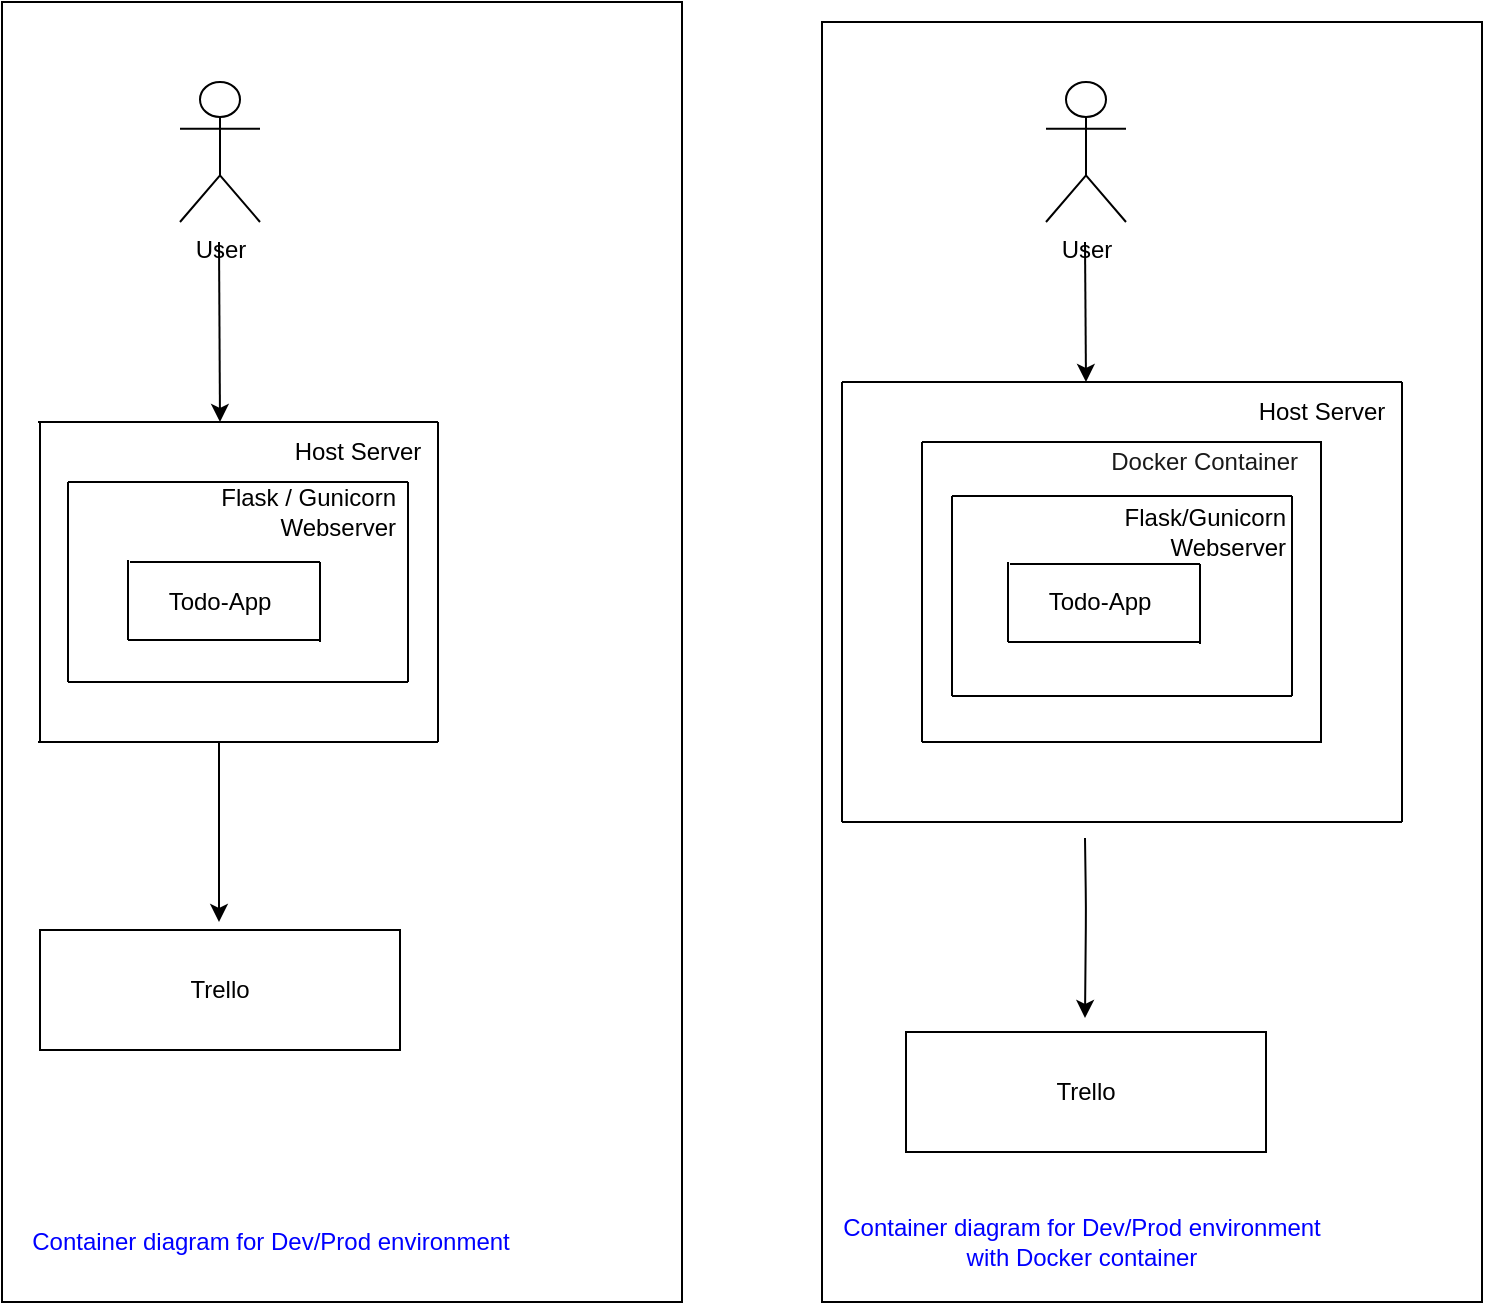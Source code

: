 <mxfile version="13.7.9" type="device"><diagram id="JqRuJRhOa4ppqdEh_epz" name="Page-1"><mxGraphModel dx="1086" dy="926" grid="1" gridSize="10" guides="1" tooltips="1" connect="1" arrows="1" fold="1" page="1" pageScale="1" pageWidth="827" pageHeight="1169" math="0" shadow="0"><root><mxCell id="0"/><mxCell id="1" parent="0"/><mxCell id="53WKbIfpxk2i3DzoT804-2" value="User" style="shape=umlActor;verticalLabelPosition=bottom;verticalAlign=top;html=1;outlineConnect=0;rounded=0;glass=0;sketch=0;" vertex="1" parent="1"><mxGeometry x="149" y="110" width="40" height="70" as="geometry"/></mxCell><mxCell id="53WKbIfpxk2i3DzoT804-15" value="" style="endArrow=none;html=1;" edge="1" parent="1"><mxGeometry width="50" height="50" relative="1" as="geometry"><mxPoint x="78" y="280" as="sourcePoint"/><mxPoint x="278" y="280" as="targetPoint"/></mxGeometry></mxCell><mxCell id="53WKbIfpxk2i3DzoT804-16" value="" style="endArrow=none;html=1;" edge="1" parent="1"><mxGeometry width="50" height="50" relative="1" as="geometry"><mxPoint x="78" y="440" as="sourcePoint"/><mxPoint x="278" y="440" as="targetPoint"/></mxGeometry></mxCell><mxCell id="53WKbIfpxk2i3DzoT804-17" value="" style="endArrow=none;html=1;" edge="1" parent="1"><mxGeometry width="50" height="50" relative="1" as="geometry"><mxPoint x="278" y="440" as="sourcePoint"/><mxPoint x="278" y="280" as="targetPoint"/></mxGeometry></mxCell><mxCell id="53WKbIfpxk2i3DzoT804-18" value="" style="endArrow=none;html=1;" edge="1" parent="1"><mxGeometry width="50" height="50" relative="1" as="geometry"><mxPoint x="79" y="440" as="sourcePoint"/><mxPoint x="79" y="280" as="targetPoint"/></mxGeometry></mxCell><mxCell id="53WKbIfpxk2i3DzoT804-19" value="Host Server" style="text;html=1;strokeColor=none;fillColor=none;align=center;verticalAlign=middle;whiteSpace=wrap;rounded=0;glass=0;sketch=0;" vertex="1" parent="1"><mxGeometry x="198" y="280" width="80" height="30" as="geometry"/></mxCell><mxCell id="53WKbIfpxk2i3DzoT804-20" value="" style="endArrow=none;html=1;entryX=0.75;entryY=1;entryDx=0;entryDy=0;" edge="1" parent="1"><mxGeometry width="50" height="50" relative="1" as="geometry"><mxPoint x="93" y="310" as="sourcePoint"/><mxPoint x="263" y="310" as="targetPoint"/></mxGeometry></mxCell><mxCell id="53WKbIfpxk2i3DzoT804-21" value="" style="endArrow=none;html=1;" edge="1" parent="1"><mxGeometry width="50" height="50" relative="1" as="geometry"><mxPoint x="93" y="410" as="sourcePoint"/><mxPoint x="263" y="410" as="targetPoint"/></mxGeometry></mxCell><mxCell id="53WKbIfpxk2i3DzoT804-22" value="" style="endArrow=none;html=1;" edge="1" parent="1"><mxGeometry width="50" height="50" relative="1" as="geometry"><mxPoint x="93" y="410" as="sourcePoint"/><mxPoint x="93" y="310" as="targetPoint"/></mxGeometry></mxCell><mxCell id="53WKbIfpxk2i3DzoT804-23" value="" style="endArrow=none;html=1;" edge="1" parent="1"><mxGeometry width="50" height="50" relative="1" as="geometry"><mxPoint x="263" y="410" as="sourcePoint"/><mxPoint x="263" y="310" as="targetPoint"/></mxGeometry></mxCell><mxCell id="53WKbIfpxk2i3DzoT804-24" value="Flask / Gunicorn &lt;br&gt;Webserver" style="text;html=1;strokeColor=none;fillColor=none;align=right;verticalAlign=middle;whiteSpace=wrap;rounded=0;glass=0;sketch=0;" vertex="1" parent="1"><mxGeometry x="100" y="310" width="159" height="30" as="geometry"/></mxCell><mxCell id="53WKbIfpxk2i3DzoT804-25" value="" style="endArrow=none;html=1;" edge="1" parent="1"><mxGeometry width="50" height="50" relative="1" as="geometry"><mxPoint x="124" y="350" as="sourcePoint"/><mxPoint x="219" y="350" as="targetPoint"/></mxGeometry></mxCell><mxCell id="53WKbIfpxk2i3DzoT804-26" value="" style="endArrow=none;html=1;" edge="1" parent="1"><mxGeometry width="50" height="50" relative="1" as="geometry"><mxPoint x="123" y="389" as="sourcePoint"/><mxPoint x="219" y="389" as="targetPoint"/></mxGeometry></mxCell><mxCell id="53WKbIfpxk2i3DzoT804-27" value="" style="endArrow=none;html=1;" edge="1" parent="1"><mxGeometry width="50" height="50" relative="1" as="geometry"><mxPoint x="123" y="389" as="sourcePoint"/><mxPoint x="123" y="349" as="targetPoint"/></mxGeometry></mxCell><mxCell id="53WKbIfpxk2i3DzoT804-31" value="" style="endArrow=none;html=1;" edge="1" parent="1"><mxGeometry width="50" height="50" relative="1" as="geometry"><mxPoint x="219" y="390" as="sourcePoint"/><mxPoint x="219" y="350" as="targetPoint"/></mxGeometry></mxCell><mxCell id="53WKbIfpxk2i3DzoT804-32" value="Todo-App" style="text;html=1;strokeColor=none;fillColor=none;align=center;verticalAlign=middle;whiteSpace=wrap;rounded=0;glass=0;sketch=0;" vertex="1" parent="1"><mxGeometry x="129" y="360" width="80" height="20" as="geometry"/></mxCell><mxCell id="53WKbIfpxk2i3DzoT804-33" value="" style="endArrow=classic;html=1;" edge="1" parent="1"><mxGeometry width="50" height="50" relative="1" as="geometry"><mxPoint x="168.5" y="190" as="sourcePoint"/><mxPoint x="169" y="280" as="targetPoint"/></mxGeometry></mxCell><mxCell id="53WKbIfpxk2i3DzoT804-34" value="" style="endArrow=classic;html=1;" edge="1" parent="1"><mxGeometry width="50" height="50" relative="1" as="geometry"><mxPoint x="168.5" y="440" as="sourcePoint"/><mxPoint x="168.5" y="530" as="targetPoint"/></mxGeometry></mxCell><mxCell id="53WKbIfpxk2i3DzoT804-35" value="Trello" style="rounded=0;whiteSpace=wrap;html=1;glass=0;sketch=0;" vertex="1" parent="1"><mxGeometry x="79" y="534" width="180" height="60" as="geometry"/></mxCell><mxCell id="53WKbIfpxk2i3DzoT804-37" value="" style="rounded=0;whiteSpace=wrap;html=1;glass=0;sketch=0;imageAspect=1;backgroundOutline=0;container=1;overflow=visible;labelPadding=0;fillColor=none;fontColor=#0000FF;" vertex="1" parent="1"><mxGeometry x="60" y="70" width="340" height="650" as="geometry"><mxRectangle x="60" y="70" width="50" height="40" as="alternateBounds"/></mxGeometry></mxCell><mxCell id="53WKbIfpxk2i3DzoT804-39" value="Container diagram for Dev/Prod environment" style="text;html=1;strokeColor=none;fillColor=none;align=center;verticalAlign=middle;whiteSpace=wrap;rounded=0;glass=0;sketch=0;fontColor=#0000FF;" vertex="1" parent="53WKbIfpxk2i3DzoT804-37"><mxGeometry x="6.538" y="599.219" width="255.0" height="40.625" as="geometry"/></mxCell><mxCell id="53WKbIfpxk2i3DzoT804-40" value="User" style="shape=umlActor;verticalLabelPosition=bottom;verticalAlign=top;html=1;outlineConnect=0;rounded=0;glass=0;sketch=0;" vertex="1" parent="1"><mxGeometry x="582" y="110" width="40" height="70" as="geometry"/></mxCell><mxCell id="53WKbIfpxk2i3DzoT804-41" value="" style="endArrow=none;html=1;" edge="1" parent="1"><mxGeometry width="50" height="50" relative="1" as="geometry"><mxPoint x="520" y="290" as="sourcePoint"/><mxPoint x="720" y="290" as="targetPoint"/></mxGeometry></mxCell><mxCell id="53WKbIfpxk2i3DzoT804-42" value="" style="endArrow=none;html=1;" edge="1" parent="1"><mxGeometry width="50" height="50" relative="1" as="geometry"><mxPoint x="520" y="440" as="sourcePoint"/><mxPoint x="720" y="440" as="targetPoint"/></mxGeometry></mxCell><mxCell id="53WKbIfpxk2i3DzoT804-43" value="" style="endArrow=none;html=1;" edge="1" parent="1"><mxGeometry width="50" height="50" relative="1" as="geometry"><mxPoint x="719.5" y="440" as="sourcePoint"/><mxPoint x="719.5" y="290" as="targetPoint"/></mxGeometry></mxCell><mxCell id="53WKbIfpxk2i3DzoT804-45" value="Host Server" style="text;html=1;strokeColor=none;fillColor=none;align=center;verticalAlign=middle;whiteSpace=wrap;rounded=0;glass=0;sketch=0;" vertex="1" parent="1"><mxGeometry x="680" y="260" width="80" height="30" as="geometry"/></mxCell><mxCell id="53WKbIfpxk2i3DzoT804-46" value="" style="endArrow=none;html=1;entryX=0.75;entryY=1;entryDx=0;entryDy=0;" edge="1" parent="1"><mxGeometry width="50" height="50" relative="1" as="geometry"><mxPoint x="535" y="317" as="sourcePoint"/><mxPoint x="705" y="317" as="targetPoint"/></mxGeometry></mxCell><mxCell id="53WKbIfpxk2i3DzoT804-47" value="" style="endArrow=none;html=1;" edge="1" parent="1"><mxGeometry width="50" height="50" relative="1" as="geometry"><mxPoint x="535" y="417" as="sourcePoint"/><mxPoint x="705" y="417" as="targetPoint"/></mxGeometry></mxCell><mxCell id="53WKbIfpxk2i3DzoT804-48" value="" style="endArrow=none;html=1;" edge="1" parent="1"><mxGeometry width="50" height="50" relative="1" as="geometry"><mxPoint x="535" y="417" as="sourcePoint"/><mxPoint x="535" y="317" as="targetPoint"/></mxGeometry></mxCell><mxCell id="53WKbIfpxk2i3DzoT804-49" value="" style="endArrow=none;html=1;" edge="1" parent="1"><mxGeometry width="50" height="50" relative="1" as="geometry"><mxPoint x="705" y="417" as="sourcePoint"/><mxPoint x="705" y="317" as="targetPoint"/></mxGeometry></mxCell><mxCell id="53WKbIfpxk2i3DzoT804-50" value="Flask/Gunicorn Webserver" style="text;html=1;strokeColor=none;fillColor=none;align=right;verticalAlign=middle;whiteSpace=wrap;rounded=0;glass=0;sketch=0;" vertex="1" parent="1"><mxGeometry x="562" y="320" width="142" height="30" as="geometry"/></mxCell><mxCell id="53WKbIfpxk2i3DzoT804-51" value="" style="endArrow=none;html=1;" edge="1" parent="1"><mxGeometry width="50" height="50" relative="1" as="geometry"><mxPoint x="564" y="351" as="sourcePoint"/><mxPoint x="659" y="351" as="targetPoint"/></mxGeometry></mxCell><mxCell id="53WKbIfpxk2i3DzoT804-52" value="" style="endArrow=none;html=1;" edge="1" parent="1"><mxGeometry width="50" height="50" relative="1" as="geometry"><mxPoint x="563" y="390" as="sourcePoint"/><mxPoint x="659" y="390" as="targetPoint"/></mxGeometry></mxCell><mxCell id="53WKbIfpxk2i3DzoT804-53" value="" style="endArrow=none;html=1;" edge="1" parent="1"><mxGeometry width="50" height="50" relative="1" as="geometry"><mxPoint x="563" y="390" as="sourcePoint"/><mxPoint x="563" y="350" as="targetPoint"/></mxGeometry></mxCell><mxCell id="53WKbIfpxk2i3DzoT804-54" value="" style="endArrow=none;html=1;" edge="1" parent="1"><mxGeometry width="50" height="50" relative="1" as="geometry"><mxPoint x="659" y="391" as="sourcePoint"/><mxPoint x="659" y="351" as="targetPoint"/></mxGeometry></mxCell><mxCell id="53WKbIfpxk2i3DzoT804-55" value="Todo-App" style="text;html=1;strokeColor=none;fillColor=none;align=center;verticalAlign=middle;whiteSpace=wrap;rounded=0;glass=0;sketch=0;" vertex="1" parent="1"><mxGeometry x="569" y="360" width="80" height="20" as="geometry"/></mxCell><mxCell id="53WKbIfpxk2i3DzoT804-56" value="" style="endArrow=classic;html=1;" edge="1" parent="1"><mxGeometry width="50" height="50" relative="1" as="geometry"><mxPoint x="601.5" y="190" as="sourcePoint"/><mxPoint x="602" y="260" as="targetPoint"/></mxGeometry></mxCell><mxCell id="53WKbIfpxk2i3DzoT804-57" value="" style="endArrow=classic;html=1;" edge="1" parent="1"><mxGeometry width="50" height="50" relative="1" as="geometry"><mxPoint x="601.5" y="488" as="sourcePoint"/><mxPoint x="601.5" y="578" as="targetPoint"/><Array as="points"><mxPoint x="602" y="523"/></Array></mxGeometry></mxCell><mxCell id="53WKbIfpxk2i3DzoT804-58" value="Trello" style="rounded=0;whiteSpace=wrap;html=1;glass=0;sketch=0;" vertex="1" parent="1"><mxGeometry x="512" y="585" width="180" height="60" as="geometry"/></mxCell><mxCell id="53WKbIfpxk2i3DzoT804-59" value="" style="rounded=0;whiteSpace=wrap;html=1;glass=0;sketch=0;imageAspect=1;backgroundOutline=0;container=1;overflow=visible;labelPadding=0;fillColor=none;fontColor=#0000FF;" vertex="1" parent="1"><mxGeometry x="470" y="80" width="330" height="640" as="geometry"><mxRectangle x="470" y="80" width="50" height="40" as="alternateBounds"/></mxGeometry></mxCell><mxCell id="53WKbIfpxk2i3DzoT804-60" value="Container diagram for Dev/Prod environment with Docker container" style="text;html=1;strokeColor=none;fillColor=none;align=center;verticalAlign=middle;whiteSpace=wrap;rounded=0;glass=0;sketch=0;fontColor=#0000FF;" vertex="1" parent="53WKbIfpxk2i3DzoT804-59"><mxGeometry x="6.346" y="590" width="247.5" height="40" as="geometry"/></mxCell><mxCell id="53WKbIfpxk2i3DzoT804-87" value="" style="endArrow=none;html=1;fontColor=#0000FF;" edge="1" parent="1"><mxGeometry width="50" height="50" relative="1" as="geometry"><mxPoint x="480" y="260" as="sourcePoint"/><mxPoint x="760" y="260" as="targetPoint"/></mxGeometry></mxCell><mxCell id="53WKbIfpxk2i3DzoT804-88" value="" style="endArrow=none;html=1;fontColor=#0000FF;" edge="1" parent="1"><mxGeometry width="50" height="50" relative="1" as="geometry"><mxPoint x="480" y="480" as="sourcePoint"/><mxPoint x="760" y="480" as="targetPoint"/></mxGeometry></mxCell><mxCell id="53WKbIfpxk2i3DzoT804-89" value="" style="endArrow=none;html=1;fontColor=#0000FF;" edge="1" parent="1"><mxGeometry width="50" height="50" relative="1" as="geometry"><mxPoint x="480" y="480" as="sourcePoint"/><mxPoint x="480" y="260" as="targetPoint"/></mxGeometry></mxCell><mxCell id="53WKbIfpxk2i3DzoT804-90" value="" style="endArrow=none;html=1;fontColor=#0000FF;" edge="1" parent="1"><mxGeometry width="50" height="50" relative="1" as="geometry"><mxPoint x="760" y="480" as="sourcePoint"/><mxPoint x="760" y="260" as="targetPoint"/></mxGeometry></mxCell><mxCell id="53WKbIfpxk2i3DzoT804-91" value="" style="endArrow=none;html=1;" edge="1" parent="1"><mxGeometry width="50" height="50" relative="1" as="geometry"><mxPoint x="520" y="440" as="sourcePoint"/><mxPoint x="520" y="290" as="targetPoint"/></mxGeometry></mxCell><mxCell id="53WKbIfpxk2i3DzoT804-94" value="Docker Container&lt;br&gt;" style="text;html=1;strokeColor=none;fillColor=none;align=right;verticalAlign=middle;whiteSpace=wrap;rounded=0;glass=0;sketch=0;fontColor=#1A1A1A;" vertex="1" parent="1"><mxGeometry x="550" y="290" width="160" height="20" as="geometry"/></mxCell></root></mxGraphModel></diagram></mxfile>